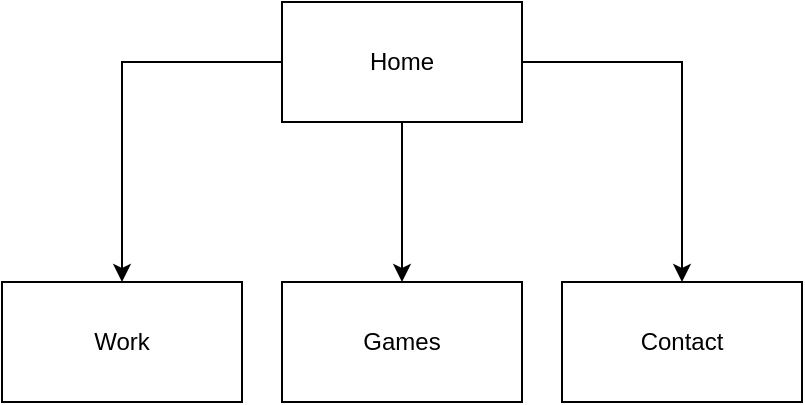 <mxfile version="12.6.5" type="onedrive"><diagram id="Ef-l-iepTwZYFAQqY2tX" name="Page-1"><mxGraphModel dx="1064" dy="790" grid="1" gridSize="10" guides="1" tooltips="1" connect="1" arrows="1" fold="1" page="1" pageScale="1" pageWidth="827" pageHeight="1169" math="0" shadow="0"><root><mxCell id="0"/><mxCell id="1" parent="0"/><mxCell id="87XqdX0muGb1HrMCI7BF-3" value="" style="edgeStyle=orthogonalEdgeStyle;rounded=0;orthogonalLoop=1;jettySize=auto;html=1;" edge="1" parent="1" source="87XqdX0muGb1HrMCI7BF-1" target="87XqdX0muGb1HrMCI7BF-2"><mxGeometry relative="1" as="geometry"/></mxCell><mxCell id="87XqdX0muGb1HrMCI7BF-5" value="" style="edgeStyle=orthogonalEdgeStyle;rounded=0;orthogonalLoop=1;jettySize=auto;html=1;" edge="1" parent="1" source="87XqdX0muGb1HrMCI7BF-1" target="87XqdX0muGb1HrMCI7BF-4"><mxGeometry relative="1" as="geometry"/></mxCell><mxCell id="87XqdX0muGb1HrMCI7BF-7" value="" style="edgeStyle=orthogonalEdgeStyle;rounded=0;orthogonalLoop=1;jettySize=auto;html=1;" edge="1" parent="1" source="87XqdX0muGb1HrMCI7BF-1" target="87XqdX0muGb1HrMCI7BF-6"><mxGeometry relative="1" as="geometry"/></mxCell><mxCell id="87XqdX0muGb1HrMCI7BF-1" value="Home" style="rounded=0;whiteSpace=wrap;html=1;" vertex="1" parent="1"><mxGeometry x="290" y="130" width="120" height="60" as="geometry"/></mxCell><mxCell id="87XqdX0muGb1HrMCI7BF-6" value="Contact" style="rounded=0;whiteSpace=wrap;html=1;" vertex="1" parent="1"><mxGeometry x="430" y="270" width="120" height="60" as="geometry"/></mxCell><mxCell id="87XqdX0muGb1HrMCI7BF-4" value="Work" style="rounded=0;whiteSpace=wrap;html=1;" vertex="1" parent="1"><mxGeometry x="150" y="270" width="120" height="60" as="geometry"/></mxCell><mxCell id="87XqdX0muGb1HrMCI7BF-2" value="Games" style="rounded=0;whiteSpace=wrap;html=1;" vertex="1" parent="1"><mxGeometry x="290" y="270" width="120" height="60" as="geometry"/></mxCell></root></mxGraphModel></diagram></mxfile>